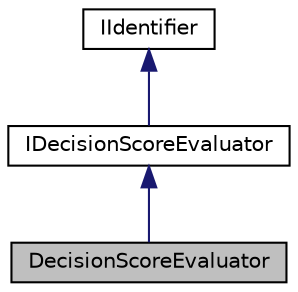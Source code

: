 digraph "DecisionScoreEvaluator"
{
 // LATEX_PDF_SIZE
  edge [fontname="Helvetica",fontsize="10",labelfontname="Helvetica",labelfontsize="10"];
  node [fontname="Helvetica",fontsize="10",shape=record];
  Node1 [label="DecisionScoreEvaluator",height=0.2,width=0.4,color="black", fillcolor="grey75", style="filled", fontcolor="black",tooltip=" "];
  Node2 -> Node1 [dir="back",color="midnightblue",fontsize="10",style="solid"];
  Node2 [label="IDecisionScoreEvaluator",height=0.2,width=0.4,color="black", fillcolor="white", style="filled",URL="$interface_i_decision_score_evaluator.html",tooltip=" "];
  Node3 -> Node2 [dir="back",color="midnightblue",fontsize="10",style="solid"];
  Node3 [label="IIdentifier",height=0.2,width=0.4,color="black", fillcolor="white", style="filled",URL="$interface_i_identifier.html",tooltip=" "];
}
